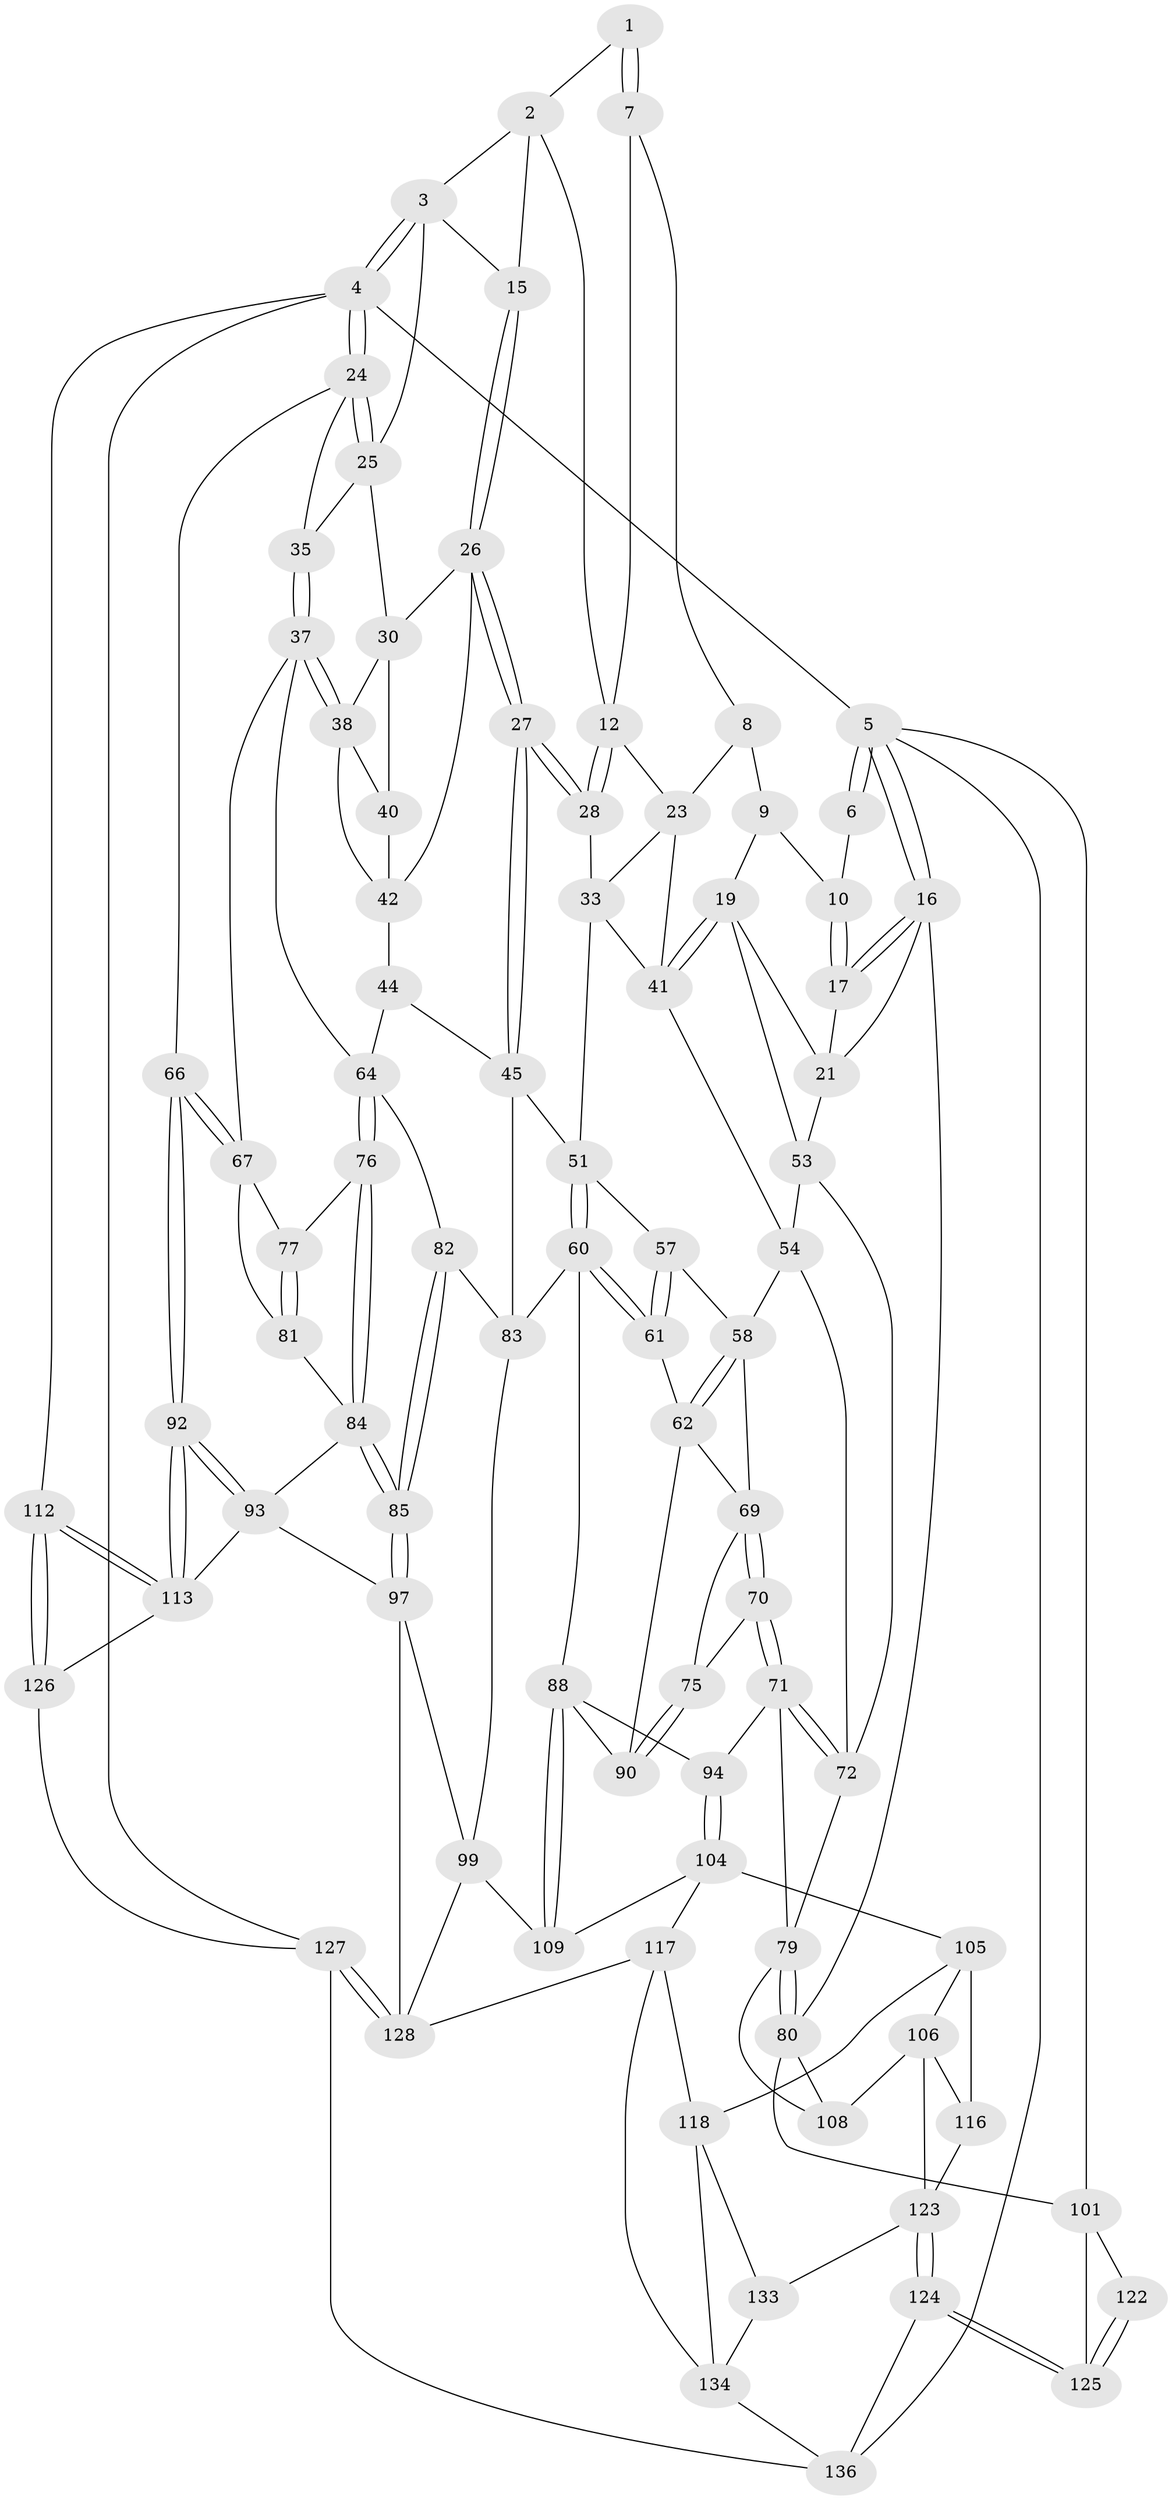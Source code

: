 // original degree distribution, {3: 0.021739130434782608, 4: 0.2536231884057971, 6: 0.2536231884057971, 5: 0.47101449275362317}
// Generated by graph-tools (version 1.1) at 2025/42/03/06/25 10:42:28]
// undirected, 85 vertices, 195 edges
graph export_dot {
graph [start="1"]
  node [color=gray90,style=filled];
  1 [pos="+0.3692030758870665+0"];
  2 [pos="+0.6772196745599446+0",super="+11"];
  3 [pos="+0.8562837021733007+0",super="+14"];
  4 [pos="+1+0",super="+111"];
  5 [pos="+0+0",super="+102"];
  6 [pos="+0.19782117622546264+0"];
  7 [pos="+0.40463981128614934+0.018247760188867434"];
  8 [pos="+0.2415371187654862+0.07790078103043512",super="+22"];
  9 [pos="+0.16776414570913226+0.05316075044825572",super="+18"];
  10 [pos="+0.1438629116066285+0.02136072440121255"];
  12 [pos="+0.5915410072273048+0.1106803851907495",super="+13"];
  15 [pos="+0.7590415626322989+0.11533231220443316"];
  16 [pos="+0+0.13152255499470336",super="+47"];
  17 [pos="+0+0.15179502174238227"];
  19 [pos="+0.1438282615549866+0.26172343023934463",super="+20"];
  21 [pos="+0.09255541070106467+0.24277790967456087",super="+46"];
  23 [pos="+0.3620723750411671+0.17916353367402027",super="+34"];
  24 [pos="+1+0",super="+36"];
  25 [pos="+0.8769686550045463+0.14296604403168212",super="+29"];
  26 [pos="+0.7290660795366923+0.25889843987445593",super="+32"];
  27 [pos="+0.6527313192443696+0.3214144447098597"];
  28 [pos="+0.5713013429758645+0.22988282538497246"];
  30 [pos="+0.8849045395443942+0.18084331547187163",super="+31"];
  33 [pos="+0.427170544724597+0.2409833912182089",super="+48"];
  35 [pos="+1+0.2498429104816634"];
  37 [pos="+1+0.33245086343697844",super="+63"];
  38 [pos="+0.9044987232528772+0.33539932206454875",super="+39"];
  40 [pos="+0.8727109798820686+0.3051111582556123"];
  41 [pos="+0.24611977344793168+0.3455850352544166",super="+49"];
  42 [pos="+0.8056321720309262+0.2824300214904804",super="+43"];
  44 [pos="+0.832722364076097+0.40200542639879566"];
  45 [pos="+0.6549074912526022+0.3692565327898734",super="+50"];
  51 [pos="+0.5866677366638051+0.4164916771778286",super="+52"];
  53 [pos="+0.09216156982673455+0.4261046654590752",super="+56"];
  54 [pos="+0.2565277118189308+0.39006407381251085",super="+55"];
  57 [pos="+0.4139757443600561+0.33331086100264773"];
  58 [pos="+0.3956781254544984+0.3776118536925123",super="+59"];
  60 [pos="+0.5541302210274875+0.4421998566472209",super="+87"];
  61 [pos="+0.5540996195520639+0.4421974895208565"];
  62 [pos="+0.4248050794761043+0.45397107384615903",super="+73"];
  64 [pos="+0.8546652377592111+0.454975762708417",super="+65"];
  66 [pos="+1+0.5113567688433602"];
  67 [pos="+0.9735172821425158+0.4849626476383305",super="+68"];
  69 [pos="+0.2796456248392409+0.4113548068849922",super="+74"];
  70 [pos="+0.2697341329941591+0.553351706355876"];
  71 [pos="+0.24216699566792116+0.5690723370508862",super="+95"];
  72 [pos="+0.21193041062977283+0.5447545998143646",super="+78"];
  75 [pos="+0.31581294488979145+0.5420491303381204"];
  76 [pos="+0.8758699346225618+0.4874630553959764"];
  77 [pos="+0.8853872384308169+0.4881436293847035"];
  79 [pos="+0.028133571771007233+0.5916096118893402",super="+96"];
  80 [pos="+0+0.6668836479085819",super="+100"];
  81 [pos="+0.9683451971253273+0.5396986531336392"];
  82 [pos="+0.7198326600358129+0.5466898837524188"];
  83 [pos="+0.7136012950190985+0.5428652963004394",super="+86"];
  84 [pos="+0.8494790675917318+0.6151997886165661",super="+91"];
  85 [pos="+0.8135659887518348+0.6555677794284549"];
  88 [pos="+0.51615170227116+0.6534190720642904",super="+89"];
  90 [pos="+0.3871450216810899+0.5426495090207664"];
  92 [pos="+1+0.5956076772190243"];
  93 [pos="+1+0.5886788638488488",super="+103"];
  94 [pos="+0.30437913064640937+0.6667209878139442"];
  97 [pos="+0.8129693721299649+0.6891723134950994",super="+98"];
  99 [pos="+0.6229287067880127+0.7058354542141168",super="+120"];
  101 [pos="+0+0.7076137920014003",super="+121"];
  104 [pos="+0.3365765881259953+0.7000786844342918",super="+110"];
  105 [pos="+0.32635029489575024+0.7140579903297426",super="+115"];
  106 [pos="+0.3202619753664011+0.7194557490860954",super="+107"];
  108 [pos="+0.17963078831176243+0.7212006479132341",super="+119"];
  109 [pos="+0.4982328034017476+0.6793072202814782"];
  112 [pos="+1+0.9551232518908668"];
  113 [pos="+1+0.7422678412339876",super="+114"];
  116 [pos="+0.26527208993903795+0.804070535529516"];
  117 [pos="+0.4137304863848097+0.7893039494230196",super="+130"];
  118 [pos="+0.38147635096468807+0.8056886771765526",super="+132"];
  122 [pos="+0.0913453092044784+0.7769785883825445"];
  123 [pos="+0.2105856767104351+0.8342628796261291",super="+131"];
  124 [pos="+0.15727408787281985+0.8917328257397534"];
  125 [pos="+0.13233374260790104+0.8697993555456984"];
  126 [pos="+0.8697078307255368+0.8799820025547636"];
  127 [pos="+0.7925638143935497+0.8958256873087199",super="+138"];
  128 [pos="+0.7783612893472256+0.8734979688358158",super="+129"];
  133 [pos="+0.29433150754161264+0.865098283657989"];
  134 [pos="+0.46170083659083705+0.9924526564824222",super="+135"];
  136 [pos="+0.40828539161010496+1",super="+137"];
  1 -- 2;
  1 -- 7;
  1 -- 7;
  2 -- 3;
  2 -- 12;
  2 -- 15;
  3 -- 4;
  3 -- 4;
  3 -- 25;
  3 -- 15;
  4 -- 5 [weight=2];
  4 -- 24;
  4 -- 24;
  4 -- 112;
  4 -- 127;
  5 -- 6;
  5 -- 6;
  5 -- 16;
  5 -- 16;
  5 -- 101;
  5 -- 136;
  6 -- 10;
  7 -- 8;
  7 -- 12;
  8 -- 9 [weight=2];
  8 -- 23;
  9 -- 10;
  9 -- 19;
  10 -- 17;
  10 -- 17;
  12 -- 28;
  12 -- 28;
  12 -- 23;
  15 -- 26;
  15 -- 26;
  16 -- 17;
  16 -- 17;
  16 -- 80;
  16 -- 21;
  17 -- 21;
  19 -- 41;
  19 -- 41;
  19 -- 21;
  19 -- 53;
  21 -- 53;
  23 -- 33;
  23 -- 41;
  24 -- 25;
  24 -- 25;
  24 -- 66;
  24 -- 35;
  25 -- 35;
  25 -- 30;
  26 -- 27;
  26 -- 27;
  26 -- 42;
  26 -- 30;
  27 -- 28;
  27 -- 28;
  27 -- 45;
  27 -- 45;
  28 -- 33;
  30 -- 38;
  30 -- 40;
  33 -- 41;
  33 -- 51;
  35 -- 37;
  35 -- 37;
  37 -- 38;
  37 -- 38;
  37 -- 64;
  37 -- 67;
  38 -- 42;
  38 -- 40;
  40 -- 42;
  41 -- 54;
  42 -- 44;
  44 -- 45;
  44 -- 64;
  45 -- 51;
  45 -- 83;
  51 -- 60;
  51 -- 60;
  51 -- 57;
  53 -- 72;
  53 -- 54;
  54 -- 58;
  54 -- 72;
  57 -- 58;
  57 -- 61;
  57 -- 61;
  58 -- 62;
  58 -- 62;
  58 -- 69;
  60 -- 61;
  60 -- 61;
  60 -- 88;
  60 -- 83;
  61 -- 62;
  62 -- 90;
  62 -- 69;
  64 -- 76;
  64 -- 76;
  64 -- 82;
  66 -- 67;
  66 -- 67;
  66 -- 92;
  66 -- 92;
  67 -- 81;
  67 -- 77;
  69 -- 70;
  69 -- 70;
  69 -- 75;
  70 -- 71;
  70 -- 71;
  70 -- 75;
  71 -- 72;
  71 -- 72;
  71 -- 94;
  71 -- 79;
  72 -- 79;
  75 -- 90;
  75 -- 90;
  76 -- 77;
  76 -- 84;
  76 -- 84;
  77 -- 81;
  77 -- 81;
  79 -- 80;
  79 -- 80;
  79 -- 108;
  80 -- 108;
  80 -- 101;
  81 -- 84;
  82 -- 83;
  82 -- 85;
  82 -- 85;
  83 -- 99;
  84 -- 85;
  84 -- 85;
  84 -- 93;
  85 -- 97;
  85 -- 97;
  88 -- 109;
  88 -- 109;
  88 -- 90;
  88 -- 94;
  92 -- 93;
  92 -- 93;
  92 -- 113;
  92 -- 113;
  93 -- 97;
  93 -- 113;
  94 -- 104;
  94 -- 104;
  97 -- 128;
  97 -- 99;
  99 -- 128;
  99 -- 109;
  101 -- 122;
  101 -- 125;
  104 -- 105;
  104 -- 117;
  104 -- 109;
  105 -- 106;
  105 -- 116;
  105 -- 118;
  106 -- 116;
  106 -- 123;
  106 -- 108;
  112 -- 113;
  112 -- 113;
  112 -- 126;
  112 -- 126;
  113 -- 126;
  116 -- 123;
  117 -- 118;
  117 -- 128;
  117 -- 134;
  118 -- 134;
  118 -- 133;
  122 -- 125;
  122 -- 125;
  123 -- 124;
  123 -- 124;
  123 -- 133;
  124 -- 125;
  124 -- 125;
  124 -- 136;
  126 -- 127;
  127 -- 128;
  127 -- 128;
  127 -- 136;
  133 -- 134;
  134 -- 136;
}
